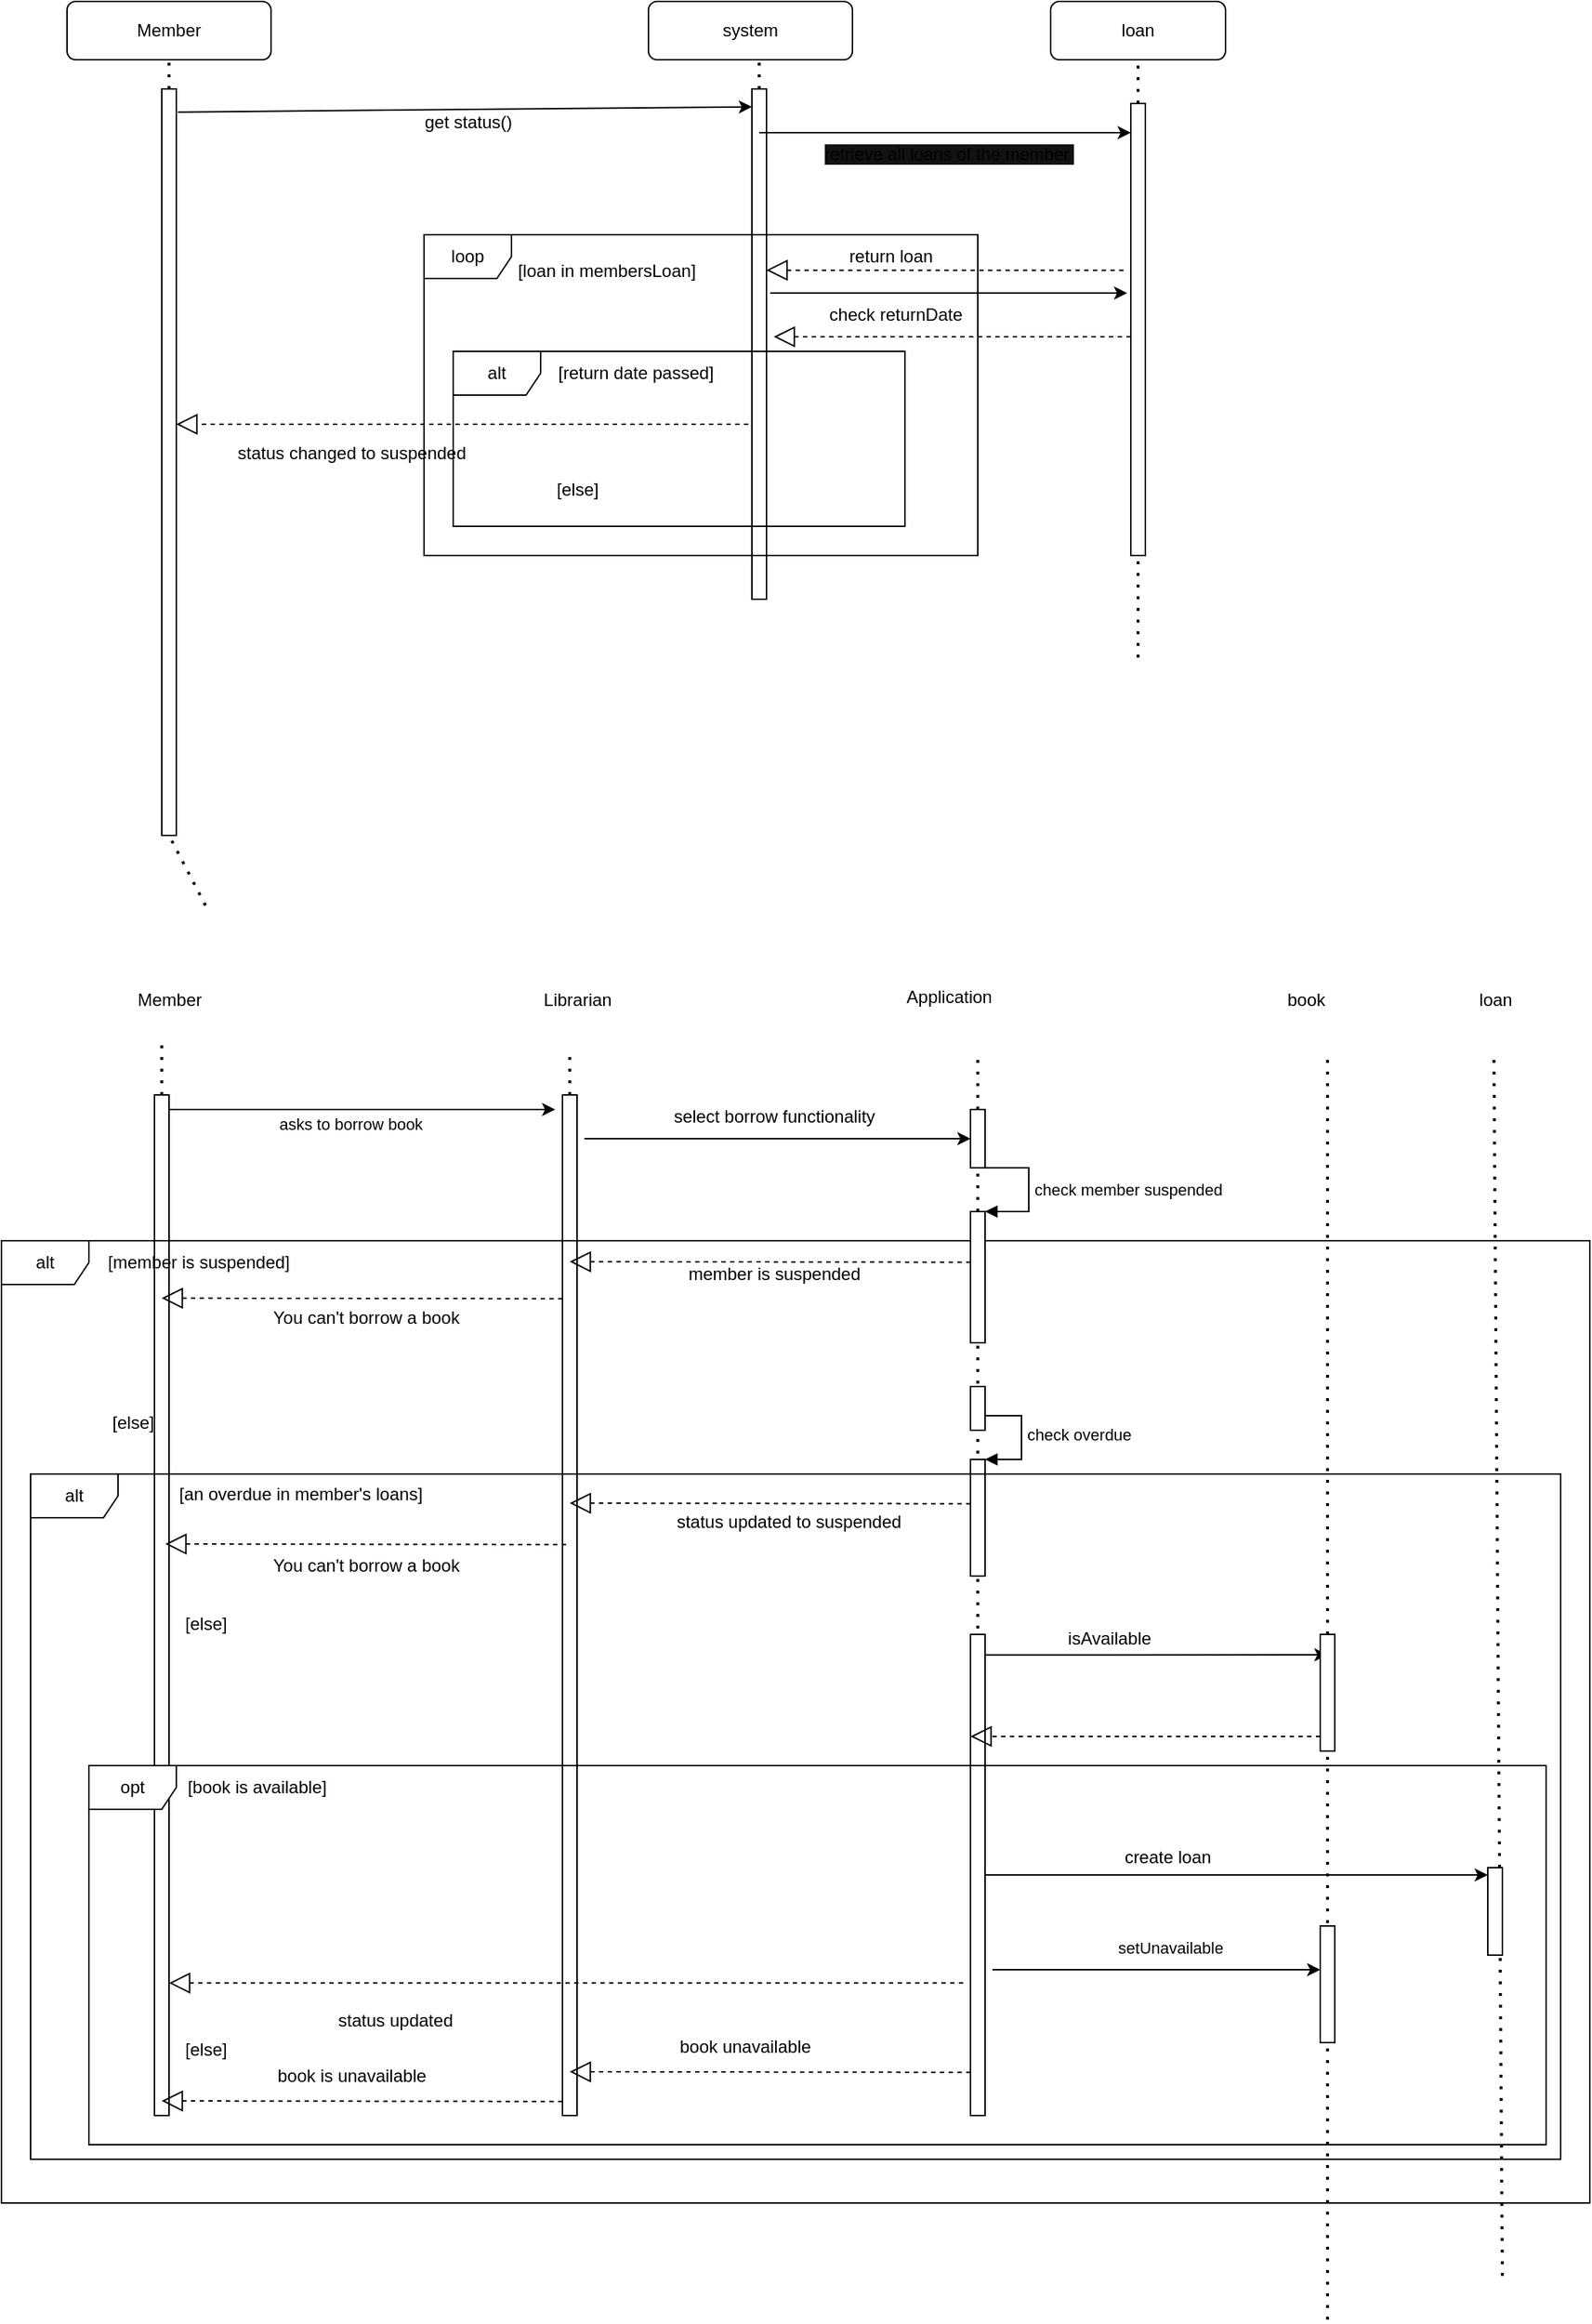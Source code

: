 <mxfile version="28.1.2">
  <diagram name="Page-1" id="kKZW_7g1PBf9MyPtbrId">
    <mxGraphModel dx="2224" dy="1527" grid="1" gridSize="10" guides="1" tooltips="1" connect="1" arrows="1" fold="1" page="1" pageScale="1" pageWidth="827" pageHeight="1169" math="0" shadow="0">
      <root>
        <mxCell id="0" />
        <mxCell id="1" parent="0" />
        <mxCell id="_Ey6Tpf3vQzoDpa3BB0h-1" value="Member" style="rounded=1;whiteSpace=wrap;html=1;" vertex="1" parent="1">
          <mxGeometry x="15" y="160" width="140" height="40" as="geometry" />
        </mxCell>
        <mxCell id="_Ey6Tpf3vQzoDpa3BB0h-2" value="system" style="rounded=1;whiteSpace=wrap;html=1;" vertex="1" parent="1">
          <mxGeometry x="414" y="160" width="140" height="40" as="geometry" />
        </mxCell>
        <mxCell id="_Ey6Tpf3vQzoDpa3BB0h-3" value="" style="endArrow=none;dashed=1;html=1;dashPattern=1 3;strokeWidth=2;rounded=0;entryX=0.5;entryY=1;entryDx=0;entryDy=0;" edge="1" parent="1" source="_Ey6Tpf3vQzoDpa3BB0h-24" target="_Ey6Tpf3vQzoDpa3BB0h-1">
          <mxGeometry width="50" height="50" relative="1" as="geometry">
            <mxPoint x="110" y="780" as="sourcePoint" />
            <mxPoint x="380" y="450" as="targetPoint" />
          </mxGeometry>
        </mxCell>
        <mxCell id="_Ey6Tpf3vQzoDpa3BB0h-4" value="" style="endArrow=none;dashed=1;html=1;dashPattern=1 3;strokeWidth=2;rounded=0;" edge="1" parent="1" source="_Ey6Tpf3vQzoDpa3BB0h-6">
          <mxGeometry width="50" height="50" relative="1" as="geometry">
            <mxPoint x="490" y="780" as="sourcePoint" />
            <mxPoint x="490" y="200" as="targetPoint" />
          </mxGeometry>
        </mxCell>
        <mxCell id="_Ey6Tpf3vQzoDpa3BB0h-5" value="" style="endArrow=none;dashed=1;html=1;dashPattern=1 3;strokeWidth=2;rounded=0;" edge="1" parent="1" target="_Ey6Tpf3vQzoDpa3BB0h-6">
          <mxGeometry width="50" height="50" relative="1" as="geometry">
            <mxPoint x="490" y="360" as="sourcePoint" />
            <mxPoint x="490" y="200" as="targetPoint" />
          </mxGeometry>
        </mxCell>
        <mxCell id="_Ey6Tpf3vQzoDpa3BB0h-6" value="" style="html=1;points=[[0,0,0,0,5],[0,1,0,0,-5],[1,0,0,0,5],[1,1,0,0,-5]];perimeter=orthogonalPerimeter;outlineConnect=0;targetShapes=umlLifeline;portConstraint=eastwest;newEdgeStyle={&quot;curved&quot;:0,&quot;rounded&quot;:0};" vertex="1" parent="1">
          <mxGeometry x="485" y="220" width="10" height="350" as="geometry" />
        </mxCell>
        <mxCell id="_Ey6Tpf3vQzoDpa3BB0h-17" value="loan" style="rounded=1;whiteSpace=wrap;html=1;" vertex="1" parent="1">
          <mxGeometry x="690" y="160" width="120" height="40" as="geometry" />
        </mxCell>
        <mxCell id="_Ey6Tpf3vQzoDpa3BB0h-18" value="" style="endArrow=classic;html=1;rounded=0;" edge="1" parent="1">
          <mxGeometry width="50" height="50" relative="1" as="geometry">
            <mxPoint x="490" y="250" as="sourcePoint" />
            <mxPoint x="745" y="250" as="targetPoint" />
          </mxGeometry>
        </mxCell>
        <mxCell id="_Ey6Tpf3vQzoDpa3BB0h-19" value="" style="endArrow=none;dashed=1;html=1;dashPattern=1 3;strokeWidth=2;rounded=0;entryX=0.5;entryY=1;entryDx=0;entryDy=0;" edge="1" parent="1" source="_Ey6Tpf3vQzoDpa3BB0h-21" target="_Ey6Tpf3vQzoDpa3BB0h-17">
          <mxGeometry width="50" height="50" relative="1" as="geometry">
            <mxPoint x="750" y="610" as="sourcePoint" />
            <mxPoint x="770" y="350" as="targetPoint" />
          </mxGeometry>
        </mxCell>
        <mxCell id="_Ey6Tpf3vQzoDpa3BB0h-20" value="" style="endArrow=none;dashed=1;html=1;dashPattern=1 3;strokeWidth=2;rounded=0;entryX=0.5;entryY=1;entryDx=0;entryDy=0;" edge="1" parent="1" target="_Ey6Tpf3vQzoDpa3BB0h-21">
          <mxGeometry width="50" height="50" relative="1" as="geometry">
            <mxPoint x="750" y="610" as="sourcePoint" />
            <mxPoint x="750" y="200" as="targetPoint" />
          </mxGeometry>
        </mxCell>
        <mxCell id="_Ey6Tpf3vQzoDpa3BB0h-21" value="" style="html=1;points=[[0,0,0,0,5],[0,1,0,0,-5],[1,0,0,0,5],[1,1,0,0,-5]];perimeter=orthogonalPerimeter;outlineConnect=0;targetShapes=umlLifeline;portConstraint=eastwest;newEdgeStyle={&quot;curved&quot;:0,&quot;rounded&quot;:0};" vertex="1" parent="1">
          <mxGeometry x="745" y="230" width="10" height="310" as="geometry" />
        </mxCell>
        <mxCell id="_Ey6Tpf3vQzoDpa3BB0h-22" value="&lt;span style=&quot;text-align: left; background-color: rgb(18, 18, 18);&quot;&gt;&lt;font style=&quot;font-size: 12px;&quot;&gt;retrieve all loans of the member&amp;nbsp;&lt;/font&gt;&lt;/span&gt;" style="text;html=1;align=center;verticalAlign=middle;resizable=0;points=[];autosize=1;strokeColor=none;fillColor=none;" vertex="1" parent="1">
          <mxGeometry x="525" y="250" width="190" height="30" as="geometry" />
        </mxCell>
        <mxCell id="_Ey6Tpf3vQzoDpa3BB0h-23" value="" style="endArrow=none;dashed=1;html=1;dashPattern=1 3;strokeWidth=2;rounded=0;entryX=0.5;entryY=1;entryDx=0;entryDy=0;" edge="1" parent="1" target="_Ey6Tpf3vQzoDpa3BB0h-24">
          <mxGeometry width="50" height="50" relative="1" as="geometry">
            <mxPoint x="110" y="780" as="sourcePoint" />
            <mxPoint x="110" y="200" as="targetPoint" />
          </mxGeometry>
        </mxCell>
        <mxCell id="_Ey6Tpf3vQzoDpa3BB0h-24" value="" style="html=1;points=[[0,0,0,0,5],[0,1,0,0,-5],[1,0,0,0,5],[1,1,0,0,-5]];perimeter=orthogonalPerimeter;outlineConnect=0;targetShapes=umlLifeline;portConstraint=eastwest;newEdgeStyle={&quot;curved&quot;:0,&quot;rounded&quot;:0};" vertex="1" parent="1">
          <mxGeometry x="80" y="220" width="10" height="512" as="geometry" />
        </mxCell>
        <mxCell id="_Ey6Tpf3vQzoDpa3BB0h-26" value="" style="endArrow=classic;html=1;rounded=0;entryX=0;entryY=0;entryDx=0;entryDy=5;entryPerimeter=0;exitX=1.1;exitY=0.031;exitDx=0;exitDy=0;exitPerimeter=0;" edge="1" parent="1" source="_Ey6Tpf3vQzoDpa3BB0h-24">
          <mxGeometry width="50" height="50" relative="1" as="geometry">
            <mxPoint x="110" y="232.29" as="sourcePoint" />
            <mxPoint x="485" y="232.29" as="targetPoint" />
          </mxGeometry>
        </mxCell>
        <mxCell id="_Ey6Tpf3vQzoDpa3BB0h-27" value="get status()" style="text;html=1;align=center;verticalAlign=middle;resizable=0;points=[];autosize=1;strokeColor=none;fillColor=none;" vertex="1" parent="1">
          <mxGeometry x="250" y="228" width="80" height="30" as="geometry" />
        </mxCell>
        <mxCell id="_Ey6Tpf3vQzoDpa3BB0h-28" value="" style="endArrow=block;dashed=1;endFill=0;endSize=12;html=1;rounded=0;" edge="1" parent="1">
          <mxGeometry width="160" relative="1" as="geometry">
            <mxPoint x="740" y="344.33" as="sourcePoint" />
            <mxPoint x="495" y="344.33" as="targetPoint" />
            <Array as="points">
              <mxPoint x="625" y="344.33" />
            </Array>
          </mxGeometry>
        </mxCell>
        <mxCell id="_Ey6Tpf3vQzoDpa3BB0h-30" value="" style="endArrow=block;dashed=1;endFill=0;endSize=12;html=1;rounded=0;" edge="1" parent="1" target="_Ey6Tpf3vQzoDpa3BB0h-24">
          <mxGeometry width="160" relative="1" as="geometry">
            <mxPoint x="482.5" y="450" as="sourcePoint" />
            <mxPoint x="110" y="450" as="targetPoint" />
            <Array as="points">
              <mxPoint x="367.5" y="450" />
            </Array>
          </mxGeometry>
        </mxCell>
        <mxCell id="_Ey6Tpf3vQzoDpa3BB0h-31" value="status changed to suspended" style="text;html=1;align=center;verticalAlign=middle;resizable=0;points=[];autosize=1;strokeColor=none;fillColor=none;" vertex="1" parent="1">
          <mxGeometry x="120" y="455" width="180" height="30" as="geometry" />
        </mxCell>
        <mxCell id="_Ey6Tpf3vQzoDpa3BB0h-32" value="loop" style="shape=umlFrame;whiteSpace=wrap;html=1;pointerEvents=0;" vertex="1" parent="1">
          <mxGeometry x="260" y="320" width="380" height="220" as="geometry" />
        </mxCell>
        <mxCell id="_Ey6Tpf3vQzoDpa3BB0h-33" value="[loan in membersLoan]" style="text;html=1;align=center;verticalAlign=middle;resizable=0;points=[];autosize=1;strokeColor=none;fillColor=none;" vertex="1" parent="1">
          <mxGeometry x="310" y="330" width="150" height="30" as="geometry" />
        </mxCell>
        <mxCell id="_Ey6Tpf3vQzoDpa3BB0h-34" value="alt" style="shape=umlFrame;whiteSpace=wrap;html=1;pointerEvents=0;" vertex="1" parent="1">
          <mxGeometry x="280" y="400" width="310" height="120" as="geometry" />
        </mxCell>
        <mxCell id="_Ey6Tpf3vQzoDpa3BB0h-35" value="[return date passed]" style="text;html=1;align=center;verticalAlign=middle;resizable=0;points=[];autosize=1;strokeColor=none;fillColor=none;" vertex="1" parent="1">
          <mxGeometry x="340" y="400" width="130" height="30" as="geometry" />
        </mxCell>
        <mxCell id="_Ey6Tpf3vQzoDpa3BB0h-36" value="return loan" style="text;html=1;align=center;verticalAlign=middle;resizable=0;points=[];autosize=1;strokeColor=none;fillColor=none;" vertex="1" parent="1">
          <mxGeometry x="540" y="320" width="80" height="30" as="geometry" />
        </mxCell>
        <mxCell id="_Ey6Tpf3vQzoDpa3BB0h-38" value="" style="endArrow=classic;html=1;rounded=0;" edge="1" parent="1">
          <mxGeometry width="50" height="50" relative="1" as="geometry">
            <mxPoint x="497.5" y="360" as="sourcePoint" />
            <mxPoint x="742.5" y="360" as="targetPoint" />
          </mxGeometry>
        </mxCell>
        <mxCell id="_Ey6Tpf3vQzoDpa3BB0h-39" value="check returnDate&amp;nbsp;" style="text;html=1;align=center;verticalAlign=middle;resizable=0;points=[];autosize=1;strokeColor=none;fillColor=none;" vertex="1" parent="1">
          <mxGeometry x="525" y="360" width="120" height="30" as="geometry" />
        </mxCell>
        <mxCell id="_Ey6Tpf3vQzoDpa3BB0h-40" value="" style="endArrow=block;dashed=1;endFill=0;endSize=12;html=1;rounded=0;" edge="1" parent="1">
          <mxGeometry width="160" relative="1" as="geometry">
            <mxPoint x="745" y="390" as="sourcePoint" />
            <mxPoint x="500" y="390" as="targetPoint" />
            <Array as="points">
              <mxPoint x="630" y="390" />
            </Array>
          </mxGeometry>
        </mxCell>
        <mxCell id="_Ey6Tpf3vQzoDpa3BB0h-45" value="[else]" style="text;html=1;align=center;verticalAlign=middle;resizable=0;points=[];autosize=1;strokeColor=none;fillColor=none;" vertex="1" parent="1">
          <mxGeometry x="340" y="480" width="50" height="30" as="geometry" />
        </mxCell>
        <mxCell id="_Ey6Tpf3vQzoDpa3BB0h-46" value="Member" style="text;html=1;align=center;verticalAlign=middle;resizable=0;points=[];autosize=1;strokeColor=none;fillColor=none;" vertex="1" parent="1">
          <mxGeometry x="50" y="830" width="70" height="30" as="geometry" />
        </mxCell>
        <mxCell id="_Ey6Tpf3vQzoDpa3BB0h-47" value="" style="endArrow=none;dashed=1;html=1;dashPattern=1 3;strokeWidth=2;rounded=0;" edge="1" parent="1" source="_Ey6Tpf3vQzoDpa3BB0h-54">
          <mxGeometry width="50" height="50" relative="1" as="geometry">
            <mxPoint x="80" y="1270" as="sourcePoint" />
            <mxPoint x="80" y="870" as="targetPoint" />
          </mxGeometry>
        </mxCell>
        <mxCell id="_Ey6Tpf3vQzoDpa3BB0h-48" value="Librarian" style="text;html=1;align=center;verticalAlign=middle;resizable=0;points=[];autosize=1;strokeColor=none;fillColor=none;" vertex="1" parent="1">
          <mxGeometry x="330" y="830" width="70" height="30" as="geometry" />
        </mxCell>
        <mxCell id="_Ey6Tpf3vQzoDpa3BB0h-49" value="" style="endArrow=none;dashed=1;html=1;dashPattern=1 3;strokeWidth=2;rounded=0;" edge="1" parent="1" source="_Ey6Tpf3vQzoDpa3BB0h-57">
          <mxGeometry width="50" height="50" relative="1" as="geometry">
            <mxPoint x="360" y="1280" as="sourcePoint" />
            <mxPoint x="360" y="880" as="targetPoint" />
          </mxGeometry>
        </mxCell>
        <mxCell id="_Ey6Tpf3vQzoDpa3BB0h-50" value="Application" style="text;html=1;align=center;verticalAlign=middle;resizable=0;points=[];autosize=1;strokeColor=none;fillColor=none;" vertex="1" parent="1">
          <mxGeometry x="580" y="828" width="80" height="30" as="geometry" />
        </mxCell>
        <mxCell id="_Ey6Tpf3vQzoDpa3BB0h-51" value="" style="endArrow=none;dashed=1;html=1;dashPattern=1 3;strokeWidth=2;rounded=0;" edge="1" parent="1" source="_Ey6Tpf3vQzoDpa3BB0h-60">
          <mxGeometry width="50" height="50" relative="1" as="geometry">
            <mxPoint x="640" y="1270" as="sourcePoint" />
            <mxPoint x="640" y="880" as="targetPoint" />
          </mxGeometry>
        </mxCell>
        <mxCell id="_Ey6Tpf3vQzoDpa3BB0h-52" value="" style="endArrow=classic;html=1;rounded=0;" edge="1" parent="1">
          <mxGeometry width="50" height="50" relative="1" as="geometry">
            <mxPoint x="80" y="920" as="sourcePoint" />
            <mxPoint x="350" y="920" as="targetPoint" />
          </mxGeometry>
        </mxCell>
        <mxCell id="_Ey6Tpf3vQzoDpa3BB0h-55" value="asks to borrow book&amp;nbsp;" style="edgeLabel;html=1;align=center;verticalAlign=middle;resizable=0;points=[];" vertex="1" connectable="0" parent="_Ey6Tpf3vQzoDpa3BB0h-52">
          <mxGeometry x="-0.017" y="1" relative="1" as="geometry">
            <mxPoint x="-2" y="11" as="offset" />
          </mxGeometry>
        </mxCell>
        <mxCell id="_Ey6Tpf3vQzoDpa3BB0h-53" value="" style="endArrow=none;dashed=1;html=1;dashPattern=1 3;strokeWidth=2;rounded=0;" edge="1" parent="1" target="_Ey6Tpf3vQzoDpa3BB0h-54">
          <mxGeometry width="50" height="50" relative="1" as="geometry">
            <mxPoint x="80" y="1270" as="sourcePoint" />
            <mxPoint x="80" y="870" as="targetPoint" />
          </mxGeometry>
        </mxCell>
        <mxCell id="_Ey6Tpf3vQzoDpa3BB0h-54" value="" style="html=1;points=[[0,0,0,0,5],[0,1,0,0,-5],[1,0,0,0,5],[1,1,0,0,-5]];perimeter=orthogonalPerimeter;outlineConnect=0;targetShapes=umlLifeline;portConstraint=eastwest;newEdgeStyle={&quot;curved&quot;:0,&quot;rounded&quot;:0};" vertex="1" parent="1">
          <mxGeometry x="75" y="910" width="10" height="700" as="geometry" />
        </mxCell>
        <mxCell id="_Ey6Tpf3vQzoDpa3BB0h-56" value="" style="endArrow=none;dashed=1;html=1;dashPattern=1 3;strokeWidth=2;rounded=0;" edge="1" parent="1" target="_Ey6Tpf3vQzoDpa3BB0h-57">
          <mxGeometry width="50" height="50" relative="1" as="geometry">
            <mxPoint x="360" y="1280" as="sourcePoint" />
            <mxPoint x="360" y="880" as="targetPoint" />
          </mxGeometry>
        </mxCell>
        <mxCell id="_Ey6Tpf3vQzoDpa3BB0h-57" value="" style="html=1;points=[[0,0,0,0,5],[0,1,0,0,-5],[1,0,0,0,5],[1,1,0,0,-5]];perimeter=orthogonalPerimeter;outlineConnect=0;targetShapes=umlLifeline;portConstraint=eastwest;newEdgeStyle={&quot;curved&quot;:0,&quot;rounded&quot;:0};" vertex="1" parent="1">
          <mxGeometry x="355" y="910" width="10" height="700" as="geometry" />
        </mxCell>
        <mxCell id="_Ey6Tpf3vQzoDpa3BB0h-58" value="" style="endArrow=classic;html=1;rounded=0;" edge="1" parent="1" target="_Ey6Tpf3vQzoDpa3BB0h-60">
          <mxGeometry width="50" height="50" relative="1" as="geometry">
            <mxPoint x="370" y="940" as="sourcePoint" />
            <mxPoint x="590" y="940" as="targetPoint" />
          </mxGeometry>
        </mxCell>
        <mxCell id="_Ey6Tpf3vQzoDpa3BB0h-59" value="" style="endArrow=none;dashed=1;html=1;dashPattern=1 3;strokeWidth=2;rounded=0;" edge="1" parent="1" source="_Ey6Tpf3vQzoDpa3BB0h-64" target="_Ey6Tpf3vQzoDpa3BB0h-60">
          <mxGeometry width="50" height="50" relative="1" as="geometry">
            <mxPoint x="640" y="1270" as="sourcePoint" />
            <mxPoint x="640" y="880" as="targetPoint" />
          </mxGeometry>
        </mxCell>
        <mxCell id="_Ey6Tpf3vQzoDpa3BB0h-60" value="" style="html=1;points=[[0,0,0,0,5],[0,1,0,0,-5],[1,0,0,0,5],[1,1,0,0,-5]];perimeter=orthogonalPerimeter;outlineConnect=0;targetShapes=umlLifeline;portConstraint=eastwest;newEdgeStyle={&quot;curved&quot;:0,&quot;rounded&quot;:0};" vertex="1" parent="1">
          <mxGeometry x="635" y="920" width="10" height="40" as="geometry" />
        </mxCell>
        <mxCell id="_Ey6Tpf3vQzoDpa3BB0h-61" value="select borrow functionality" style="text;html=1;align=center;verticalAlign=middle;resizable=0;points=[];autosize=1;strokeColor=none;fillColor=none;" vertex="1" parent="1">
          <mxGeometry x="420" y="910" width="160" height="30" as="geometry" />
        </mxCell>
        <mxCell id="_Ey6Tpf3vQzoDpa3BB0h-62" value="alt" style="shape=umlFrame;whiteSpace=wrap;html=1;pointerEvents=0;" vertex="1" parent="1">
          <mxGeometry x="-30" y="1010" width="1090" height="660" as="geometry" />
        </mxCell>
        <mxCell id="_Ey6Tpf3vQzoDpa3BB0h-63" value="[member is suspended]" style="text;html=1;align=center;verticalAlign=middle;resizable=0;points=[];autosize=1;strokeColor=none;fillColor=none;" vertex="1" parent="1">
          <mxGeometry x="30" y="1010" width="150" height="30" as="geometry" />
        </mxCell>
        <mxCell id="_Ey6Tpf3vQzoDpa3BB0h-65" value="check member suspended&amp;nbsp;" style="html=1;align=left;spacingLeft=2;endArrow=block;rounded=0;edgeStyle=orthogonalEdgeStyle;curved=0;rounded=0;" edge="1" target="_Ey6Tpf3vQzoDpa3BB0h-64" parent="1">
          <mxGeometry relative="1" as="geometry">
            <mxPoint x="645" y="960" as="sourcePoint" />
            <Array as="points">
              <mxPoint x="675" y="990" />
            </Array>
          </mxGeometry>
        </mxCell>
        <mxCell id="_Ey6Tpf3vQzoDpa3BB0h-66" value="" style="endArrow=none;dashed=1;html=1;dashPattern=1 3;strokeWidth=2;rounded=0;" edge="1" parent="1" target="_Ey6Tpf3vQzoDpa3BB0h-64">
          <mxGeometry width="50" height="50" relative="1" as="geometry">
            <mxPoint x="640" y="1340" as="sourcePoint" />
            <mxPoint x="640" y="960" as="targetPoint" />
          </mxGeometry>
        </mxCell>
        <mxCell id="_Ey6Tpf3vQzoDpa3BB0h-64" value="" style="html=1;points=[[0,0,0,0,5],[0,1,0,0,-5],[1,0,0,0,5],[1,1,0,0,-5]];perimeter=orthogonalPerimeter;outlineConnect=0;targetShapes=umlLifeline;portConstraint=eastwest;newEdgeStyle={&quot;curved&quot;:0,&quot;rounded&quot;:0};" vertex="1" parent="1">
          <mxGeometry x="635" y="990" width="10" height="90" as="geometry" />
        </mxCell>
        <mxCell id="_Ey6Tpf3vQzoDpa3BB0h-67" value="" style="endArrow=block;dashed=1;endFill=0;endSize=12;html=1;rounded=0;" edge="1" parent="1">
          <mxGeometry width="160" relative="1" as="geometry">
            <mxPoint x="635" y="1024.75" as="sourcePoint" />
            <mxPoint x="360" y="1024.37" as="targetPoint" />
          </mxGeometry>
        </mxCell>
        <mxCell id="_Ey6Tpf3vQzoDpa3BB0h-68" value="member is suspended" style="text;html=1;align=center;verticalAlign=middle;resizable=0;points=[];autosize=1;strokeColor=none;fillColor=none;" vertex="1" parent="1">
          <mxGeometry x="430" y="1018" width="140" height="30" as="geometry" />
        </mxCell>
        <mxCell id="_Ey6Tpf3vQzoDpa3BB0h-69" value="" style="endArrow=block;dashed=1;endFill=0;endSize=12;html=1;rounded=0;" edge="1" parent="1">
          <mxGeometry width="160" relative="1" as="geometry">
            <mxPoint x="355" y="1049.76" as="sourcePoint" />
            <mxPoint x="80" y="1049.38" as="targetPoint" />
          </mxGeometry>
        </mxCell>
        <mxCell id="_Ey6Tpf3vQzoDpa3BB0h-70" value="You can&#39;t borrow a book" style="text;html=1;align=center;verticalAlign=middle;resizable=0;points=[];autosize=1;strokeColor=none;fillColor=none;" vertex="1" parent="1">
          <mxGeometry x="145" y="1048" width="150" height="30" as="geometry" />
        </mxCell>
        <mxCell id="_Ey6Tpf3vQzoDpa3BB0h-71" value="" style="html=1;points=[[0,0,0,0,5],[0,1,0,0,-5],[1,0,0,0,5],[1,1,0,0,-5]];perimeter=orthogonalPerimeter;outlineConnect=0;targetShapes=umlLifeline;portConstraint=eastwest;newEdgeStyle={&quot;curved&quot;:0,&quot;rounded&quot;:0};" vertex="1" parent="1">
          <mxGeometry x="635" y="1160" width="10" height="80" as="geometry" />
        </mxCell>
        <mxCell id="_Ey6Tpf3vQzoDpa3BB0h-72" value="check overdue" style="html=1;align=left;spacingLeft=2;endArrow=block;rounded=0;edgeStyle=orthogonalEdgeStyle;curved=0;rounded=0;" edge="1" target="_Ey6Tpf3vQzoDpa3BB0h-71" parent="1">
          <mxGeometry relative="1" as="geometry">
            <mxPoint x="640" y="1130" as="sourcePoint" />
            <Array as="points">
              <mxPoint x="670" y="1160" />
            </Array>
          </mxGeometry>
        </mxCell>
        <mxCell id="_Ey6Tpf3vQzoDpa3BB0h-74" value="" style="html=1;points=[[0,0,0,0,5],[0,1,0,0,-5],[1,0,0,0,5],[1,1,0,0,-5]];perimeter=orthogonalPerimeter;outlineConnect=0;targetShapes=umlLifeline;portConstraint=eastwest;newEdgeStyle={&quot;curved&quot;:0,&quot;rounded&quot;:0};" vertex="1" parent="1">
          <mxGeometry x="635" y="1110" width="10" height="30" as="geometry" />
        </mxCell>
        <mxCell id="_Ey6Tpf3vQzoDpa3BB0h-77" value="alt" style="shape=umlFrame;whiteSpace=wrap;html=1;pointerEvents=0;" vertex="1" parent="1">
          <mxGeometry x="-10" y="1170" width="1050" height="470" as="geometry" />
        </mxCell>
        <mxCell id="_Ey6Tpf3vQzoDpa3BB0h-78" value="[an overdue in member&#39;s loans]" style="text;html=1;align=center;verticalAlign=middle;resizable=0;points=[];autosize=1;strokeColor=none;fillColor=none;" vertex="1" parent="1">
          <mxGeometry x="80" y="1169" width="190" height="30" as="geometry" />
        </mxCell>
        <mxCell id="_Ey6Tpf3vQzoDpa3BB0h-80" value="" style="endArrow=block;dashed=1;endFill=0;endSize=12;html=1;rounded=0;" edge="1" parent="1">
          <mxGeometry width="160" relative="1" as="geometry">
            <mxPoint x="635" y="1190.38" as="sourcePoint" />
            <mxPoint x="360" y="1190" as="targetPoint" />
          </mxGeometry>
        </mxCell>
        <mxCell id="_Ey6Tpf3vQzoDpa3BB0h-81" value="status updated to suspended" style="text;html=1;align=center;verticalAlign=middle;resizable=0;points=[];autosize=1;strokeColor=none;fillColor=none;" vertex="1" parent="1">
          <mxGeometry x="420" y="1188" width="180" height="30" as="geometry" />
        </mxCell>
        <mxCell id="_Ey6Tpf3vQzoDpa3BB0h-82" value="" style="endArrow=block;dashed=1;endFill=0;endSize=12;html=1;rounded=0;" edge="1" parent="1">
          <mxGeometry width="160" relative="1" as="geometry">
            <mxPoint x="357.5" y="1218.38" as="sourcePoint" />
            <mxPoint x="82.5" y="1218" as="targetPoint" />
          </mxGeometry>
        </mxCell>
        <mxCell id="_Ey6Tpf3vQzoDpa3BB0h-83" value="You can&#39;t borrow a book" style="text;html=1;align=center;verticalAlign=middle;resizable=0;points=[];autosize=1;strokeColor=none;fillColor=none;" vertex="1" parent="1">
          <mxGeometry x="145" y="1218" width="150" height="30" as="geometry" />
        </mxCell>
        <mxCell id="_Ey6Tpf3vQzoDpa3BB0h-86" value="" style="html=1;points=[[0,0,0,0,5],[0,1,0,0,-5],[1,0,0,0,5],[1,1,0,0,-5]];perimeter=orthogonalPerimeter;outlineConnect=0;targetShapes=umlLifeline;portConstraint=eastwest;newEdgeStyle={&quot;curved&quot;:0,&quot;rounded&quot;:0};" vertex="1" parent="1">
          <mxGeometry x="635" y="1280" width="10" height="330" as="geometry" />
        </mxCell>
        <mxCell id="_Ey6Tpf3vQzoDpa3BB0h-87" value="book" style="text;html=1;align=center;verticalAlign=middle;resizable=0;points=[];autosize=1;strokeColor=none;fillColor=none;" vertex="1" parent="1">
          <mxGeometry x="840" y="830" width="50" height="30" as="geometry" />
        </mxCell>
        <mxCell id="_Ey6Tpf3vQzoDpa3BB0h-88" value="" style="endArrow=none;dashed=1;html=1;dashPattern=1 3;strokeWidth=2;rounded=0;" edge="1" parent="1" source="_Ey6Tpf3vQzoDpa3BB0h-93">
          <mxGeometry width="50" height="50" relative="1" as="geometry">
            <mxPoint x="880" y="1420" as="sourcePoint" />
            <mxPoint x="880" y="880" as="targetPoint" />
          </mxGeometry>
        </mxCell>
        <mxCell id="_Ey6Tpf3vQzoDpa3BB0h-89" value="" style="endArrow=classic;html=1;rounded=0;" edge="1" parent="1">
          <mxGeometry width="50" height="50" relative="1" as="geometry">
            <mxPoint x="645" y="1294.17" as="sourcePoint" />
            <mxPoint x="880" y="1294" as="targetPoint" />
          </mxGeometry>
        </mxCell>
        <mxCell id="_Ey6Tpf3vQzoDpa3BB0h-90" value="isAvailable" style="text;html=1;align=center;verticalAlign=middle;resizable=0;points=[];autosize=1;strokeColor=none;fillColor=none;" vertex="1" parent="1">
          <mxGeometry x="690" y="1268" width="80" height="30" as="geometry" />
        </mxCell>
        <mxCell id="_Ey6Tpf3vQzoDpa3BB0h-91" value="" style="endArrow=block;dashed=1;endFill=0;endSize=12;html=1;rounded=0;" edge="1" parent="1">
          <mxGeometry width="160" relative="1" as="geometry">
            <mxPoint x="875" y="1350" as="sourcePoint" />
            <mxPoint x="635" y="1350" as="targetPoint" />
          </mxGeometry>
        </mxCell>
        <mxCell id="_Ey6Tpf3vQzoDpa3BB0h-92" value="" style="endArrow=none;dashed=1;html=1;dashPattern=1 3;strokeWidth=2;rounded=0;" edge="1" parent="1" target="_Ey6Tpf3vQzoDpa3BB0h-93">
          <mxGeometry width="50" height="50" relative="1" as="geometry">
            <mxPoint x="880" y="1750" as="sourcePoint" />
            <mxPoint x="880" y="880" as="targetPoint" />
          </mxGeometry>
        </mxCell>
        <mxCell id="_Ey6Tpf3vQzoDpa3BB0h-93" value="" style="html=1;points=[[0,0,0,0,5],[0,1,0,0,-5],[1,0,0,0,5],[1,1,0,0,-5]];perimeter=orthogonalPerimeter;outlineConnect=0;targetShapes=umlLifeline;portConstraint=eastwest;newEdgeStyle={&quot;curved&quot;:0,&quot;rounded&quot;:0};" vertex="1" parent="1">
          <mxGeometry x="875" y="1280" width="10" height="80" as="geometry" />
        </mxCell>
        <mxCell id="_Ey6Tpf3vQzoDpa3BB0h-94" value="opt" style="shape=umlFrame;whiteSpace=wrap;html=1;pointerEvents=0;" vertex="1" parent="1">
          <mxGeometry x="30" y="1370" width="1000" height="260" as="geometry" />
        </mxCell>
        <mxCell id="_Ey6Tpf3vQzoDpa3BB0h-95" value="[book is available]" style="text;html=1;align=center;verticalAlign=middle;resizable=0;points=[];autosize=1;strokeColor=none;fillColor=none;" vertex="1" parent="1">
          <mxGeometry x="85" y="1370" width="120" height="30" as="geometry" />
        </mxCell>
        <mxCell id="_Ey6Tpf3vQzoDpa3BB0h-96" value="[else]" style="text;html=1;align=center;verticalAlign=middle;resizable=0;points=[];autosize=1;strokeColor=none;fillColor=none;" vertex="1" parent="1">
          <mxGeometry x="35" y="1120" width="50" height="30" as="geometry" />
        </mxCell>
        <mxCell id="_Ey6Tpf3vQzoDpa3BB0h-97" value="[else]" style="text;html=1;align=center;verticalAlign=middle;resizable=0;points=[];autosize=1;strokeColor=none;fillColor=none;" vertex="1" parent="1">
          <mxGeometry x="85" y="1258" width="50" height="30" as="geometry" />
        </mxCell>
        <mxCell id="_Ey6Tpf3vQzoDpa3BB0h-98" value="loan" style="text;html=1;align=center;verticalAlign=middle;resizable=0;points=[];autosize=1;strokeColor=none;fillColor=none;" vertex="1" parent="1">
          <mxGeometry x="970" y="830" width="50" height="30" as="geometry" />
        </mxCell>
        <mxCell id="_Ey6Tpf3vQzoDpa3BB0h-99" value="" style="endArrow=none;dashed=1;html=1;dashPattern=1 3;strokeWidth=2;rounded=0;" edge="1" parent="1">
          <mxGeometry width="50" height="50" relative="1" as="geometry">
            <mxPoint x="1000" y="1720" as="sourcePoint" />
            <mxPoint x="994.17" y="880" as="targetPoint" />
          </mxGeometry>
        </mxCell>
        <mxCell id="_Ey6Tpf3vQzoDpa3BB0h-102" value="" style="html=1;points=[[0,0,0,0,5],[0,1,0,0,-5],[1,0,0,0,5],[1,1,0,0,-5]];perimeter=orthogonalPerimeter;outlineConnect=0;targetShapes=umlLifeline;portConstraint=eastwest;newEdgeStyle={&quot;curved&quot;:0,&quot;rounded&quot;:0};" vertex="1" parent="1">
          <mxGeometry x="990" y="1440" width="10" height="60" as="geometry" />
        </mxCell>
        <mxCell id="_Ey6Tpf3vQzoDpa3BB0h-103" value="" style="endArrow=classic;html=1;rounded=0;entryX=0;entryY=0;entryDx=0;entryDy=5;entryPerimeter=0;" edge="1" parent="1" source="_Ey6Tpf3vQzoDpa3BB0h-86" target="_Ey6Tpf3vQzoDpa3BB0h-102">
          <mxGeometry width="50" height="50" relative="1" as="geometry">
            <mxPoint x="890" y="1445" as="sourcePoint" />
            <mxPoint x="940" y="1410" as="targetPoint" />
          </mxGeometry>
        </mxCell>
        <mxCell id="_Ey6Tpf3vQzoDpa3BB0h-104" value="create loan" style="text;html=1;align=center;verticalAlign=middle;resizable=0;points=[];autosize=1;strokeColor=none;fillColor=none;" vertex="1" parent="1">
          <mxGeometry x="730" y="1418" width="80" height="30" as="geometry" />
        </mxCell>
        <mxCell id="_Ey6Tpf3vQzoDpa3BB0h-105" value="" style="html=1;points=[[0,0,0,0,5],[0,1,0,0,-5],[1,0,0,0,5],[1,1,0,0,-5]];perimeter=orthogonalPerimeter;outlineConnect=0;targetShapes=umlLifeline;portConstraint=eastwest;newEdgeStyle={&quot;curved&quot;:0,&quot;rounded&quot;:0};" vertex="1" parent="1">
          <mxGeometry x="875" y="1480" width="10" height="80" as="geometry" />
        </mxCell>
        <mxCell id="_Ey6Tpf3vQzoDpa3BB0h-106" value="" style="endArrow=classic;html=1;rounded=0;" edge="1" parent="1" target="_Ey6Tpf3vQzoDpa3BB0h-105">
          <mxGeometry width="50" height="50" relative="1" as="geometry">
            <mxPoint x="650" y="1510" as="sourcePoint" />
            <mxPoint x="700" y="1460" as="targetPoint" />
          </mxGeometry>
        </mxCell>
        <mxCell id="_Ey6Tpf3vQzoDpa3BB0h-107" value="setUnavailable" style="edgeLabel;html=1;align=center;verticalAlign=middle;resizable=0;points=[];" vertex="1" connectable="0" parent="_Ey6Tpf3vQzoDpa3BB0h-106">
          <mxGeometry x="0.082" y="15" relative="1" as="geometry">
            <mxPoint as="offset" />
          </mxGeometry>
        </mxCell>
        <mxCell id="_Ey6Tpf3vQzoDpa3BB0h-108" value="" style="endArrow=block;dashed=1;endFill=0;endSize=12;html=1;rounded=0;" edge="1" parent="1">
          <mxGeometry width="160" relative="1" as="geometry">
            <mxPoint x="630" y="1519.17" as="sourcePoint" />
            <mxPoint x="85" y="1519.17" as="targetPoint" />
          </mxGeometry>
        </mxCell>
        <mxCell id="_Ey6Tpf3vQzoDpa3BB0h-109" value="status updated" style="text;html=1;align=center;verticalAlign=middle;resizable=0;points=[];autosize=1;strokeColor=none;fillColor=none;" vertex="1" parent="1">
          <mxGeometry x="190" y="1530" width="100" height="30" as="geometry" />
        </mxCell>
        <mxCell id="_Ey6Tpf3vQzoDpa3BB0h-110" value="[else]" style="text;html=1;align=center;verticalAlign=middle;resizable=0;points=[];autosize=1;strokeColor=none;fillColor=none;" vertex="1" parent="1">
          <mxGeometry x="85" y="1550" width="50" height="30" as="geometry" />
        </mxCell>
        <mxCell id="_Ey6Tpf3vQzoDpa3BB0h-111" value="" style="endArrow=block;dashed=1;endFill=0;endSize=12;html=1;rounded=0;" edge="1" parent="1">
          <mxGeometry width="160" relative="1" as="geometry">
            <mxPoint x="635" y="1580.38" as="sourcePoint" />
            <mxPoint x="360" y="1580" as="targetPoint" />
          </mxGeometry>
        </mxCell>
        <mxCell id="_Ey6Tpf3vQzoDpa3BB0h-112" value="book unavailable" style="text;html=1;align=center;verticalAlign=middle;resizable=0;points=[];autosize=1;strokeColor=none;fillColor=none;" vertex="1" parent="1">
          <mxGeometry x="425" y="1548" width="110" height="30" as="geometry" />
        </mxCell>
        <mxCell id="_Ey6Tpf3vQzoDpa3BB0h-114" value="" style="endArrow=block;dashed=1;endFill=0;endSize=12;html=1;rounded=0;" edge="1" parent="1">
          <mxGeometry width="160" relative="1" as="geometry">
            <mxPoint x="355" y="1600.38" as="sourcePoint" />
            <mxPoint x="80" y="1600" as="targetPoint" />
          </mxGeometry>
        </mxCell>
        <mxCell id="_Ey6Tpf3vQzoDpa3BB0h-115" value="book is unavailable" style="text;html=1;align=center;verticalAlign=middle;resizable=0;points=[];autosize=1;strokeColor=none;fillColor=none;" vertex="1" parent="1">
          <mxGeometry x="145" y="1568" width="130" height="30" as="geometry" />
        </mxCell>
      </root>
    </mxGraphModel>
  </diagram>
</mxfile>

